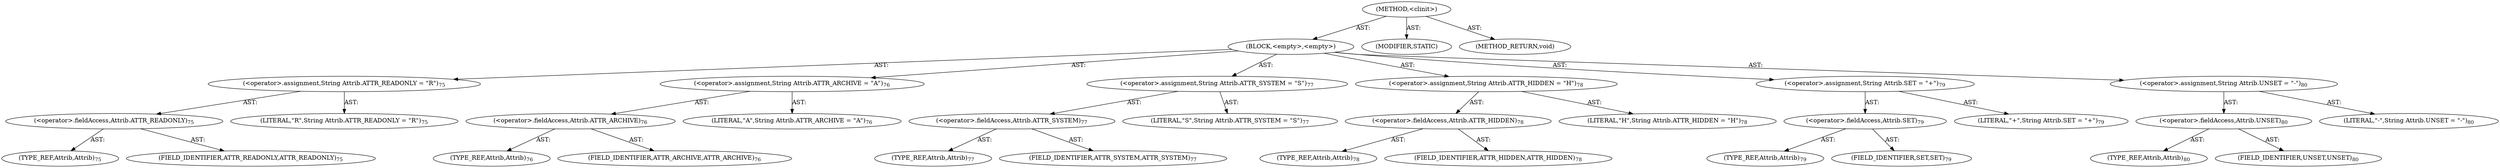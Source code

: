 digraph "&lt;clinit&gt;" {  
"111669149713" [label = <(METHOD,&lt;clinit&gt;)> ]
"25769803801" [label = <(BLOCK,&lt;empty&gt;,&lt;empty&gt;)> ]
"30064771154" [label = <(&lt;operator&gt;.assignment,String Attrib.ATTR_READONLY = &quot;R&quot;)<SUB>75</SUB>> ]
"30064771155" [label = <(&lt;operator&gt;.fieldAccess,Attrib.ATTR_READONLY)<SUB>75</SUB>> ]
"180388626438" [label = <(TYPE_REF,Attrib,Attrib)<SUB>75</SUB>> ]
"55834574857" [label = <(FIELD_IDENTIFIER,ATTR_READONLY,ATTR_READONLY)<SUB>75</SUB>> ]
"90194313230" [label = <(LITERAL,&quot;R&quot;,String Attrib.ATTR_READONLY = &quot;R&quot;)<SUB>75</SUB>> ]
"30064771156" [label = <(&lt;operator&gt;.assignment,String Attrib.ATTR_ARCHIVE = &quot;A&quot;)<SUB>76</SUB>> ]
"30064771157" [label = <(&lt;operator&gt;.fieldAccess,Attrib.ATTR_ARCHIVE)<SUB>76</SUB>> ]
"180388626439" [label = <(TYPE_REF,Attrib,Attrib)<SUB>76</SUB>> ]
"55834574858" [label = <(FIELD_IDENTIFIER,ATTR_ARCHIVE,ATTR_ARCHIVE)<SUB>76</SUB>> ]
"90194313231" [label = <(LITERAL,&quot;A&quot;,String Attrib.ATTR_ARCHIVE = &quot;A&quot;)<SUB>76</SUB>> ]
"30064771158" [label = <(&lt;operator&gt;.assignment,String Attrib.ATTR_SYSTEM = &quot;S&quot;)<SUB>77</SUB>> ]
"30064771159" [label = <(&lt;operator&gt;.fieldAccess,Attrib.ATTR_SYSTEM)<SUB>77</SUB>> ]
"180388626440" [label = <(TYPE_REF,Attrib,Attrib)<SUB>77</SUB>> ]
"55834574859" [label = <(FIELD_IDENTIFIER,ATTR_SYSTEM,ATTR_SYSTEM)<SUB>77</SUB>> ]
"90194313232" [label = <(LITERAL,&quot;S&quot;,String Attrib.ATTR_SYSTEM = &quot;S&quot;)<SUB>77</SUB>> ]
"30064771160" [label = <(&lt;operator&gt;.assignment,String Attrib.ATTR_HIDDEN = &quot;H&quot;)<SUB>78</SUB>> ]
"30064771161" [label = <(&lt;operator&gt;.fieldAccess,Attrib.ATTR_HIDDEN)<SUB>78</SUB>> ]
"180388626441" [label = <(TYPE_REF,Attrib,Attrib)<SUB>78</SUB>> ]
"55834574860" [label = <(FIELD_IDENTIFIER,ATTR_HIDDEN,ATTR_HIDDEN)<SUB>78</SUB>> ]
"90194313233" [label = <(LITERAL,&quot;H&quot;,String Attrib.ATTR_HIDDEN = &quot;H&quot;)<SUB>78</SUB>> ]
"30064771162" [label = <(&lt;operator&gt;.assignment,String Attrib.SET = &quot;+&quot;)<SUB>79</SUB>> ]
"30064771163" [label = <(&lt;operator&gt;.fieldAccess,Attrib.SET)<SUB>79</SUB>> ]
"180388626442" [label = <(TYPE_REF,Attrib,Attrib)<SUB>79</SUB>> ]
"55834574861" [label = <(FIELD_IDENTIFIER,SET,SET)<SUB>79</SUB>> ]
"90194313234" [label = <(LITERAL,&quot;+&quot;,String Attrib.SET = &quot;+&quot;)<SUB>79</SUB>> ]
"30064771164" [label = <(&lt;operator&gt;.assignment,String Attrib.UNSET = &quot;-&quot;)<SUB>80</SUB>> ]
"30064771165" [label = <(&lt;operator&gt;.fieldAccess,Attrib.UNSET)<SUB>80</SUB>> ]
"180388626443" [label = <(TYPE_REF,Attrib,Attrib)<SUB>80</SUB>> ]
"55834574862" [label = <(FIELD_IDENTIFIER,UNSET,UNSET)<SUB>80</SUB>> ]
"90194313235" [label = <(LITERAL,&quot;-&quot;,String Attrib.UNSET = &quot;-&quot;)<SUB>80</SUB>> ]
"133143986223" [label = <(MODIFIER,STATIC)> ]
"128849018897" [label = <(METHOD_RETURN,void)> ]
  "111669149713" -> "25769803801"  [ label = "AST: "] 
  "111669149713" -> "133143986223"  [ label = "AST: "] 
  "111669149713" -> "128849018897"  [ label = "AST: "] 
  "25769803801" -> "30064771154"  [ label = "AST: "] 
  "25769803801" -> "30064771156"  [ label = "AST: "] 
  "25769803801" -> "30064771158"  [ label = "AST: "] 
  "25769803801" -> "30064771160"  [ label = "AST: "] 
  "25769803801" -> "30064771162"  [ label = "AST: "] 
  "25769803801" -> "30064771164"  [ label = "AST: "] 
  "30064771154" -> "30064771155"  [ label = "AST: "] 
  "30064771154" -> "90194313230"  [ label = "AST: "] 
  "30064771155" -> "180388626438"  [ label = "AST: "] 
  "30064771155" -> "55834574857"  [ label = "AST: "] 
  "30064771156" -> "30064771157"  [ label = "AST: "] 
  "30064771156" -> "90194313231"  [ label = "AST: "] 
  "30064771157" -> "180388626439"  [ label = "AST: "] 
  "30064771157" -> "55834574858"  [ label = "AST: "] 
  "30064771158" -> "30064771159"  [ label = "AST: "] 
  "30064771158" -> "90194313232"  [ label = "AST: "] 
  "30064771159" -> "180388626440"  [ label = "AST: "] 
  "30064771159" -> "55834574859"  [ label = "AST: "] 
  "30064771160" -> "30064771161"  [ label = "AST: "] 
  "30064771160" -> "90194313233"  [ label = "AST: "] 
  "30064771161" -> "180388626441"  [ label = "AST: "] 
  "30064771161" -> "55834574860"  [ label = "AST: "] 
  "30064771162" -> "30064771163"  [ label = "AST: "] 
  "30064771162" -> "90194313234"  [ label = "AST: "] 
  "30064771163" -> "180388626442"  [ label = "AST: "] 
  "30064771163" -> "55834574861"  [ label = "AST: "] 
  "30064771164" -> "30064771165"  [ label = "AST: "] 
  "30064771164" -> "90194313235"  [ label = "AST: "] 
  "30064771165" -> "180388626443"  [ label = "AST: "] 
  "30064771165" -> "55834574862"  [ label = "AST: "] 
}
